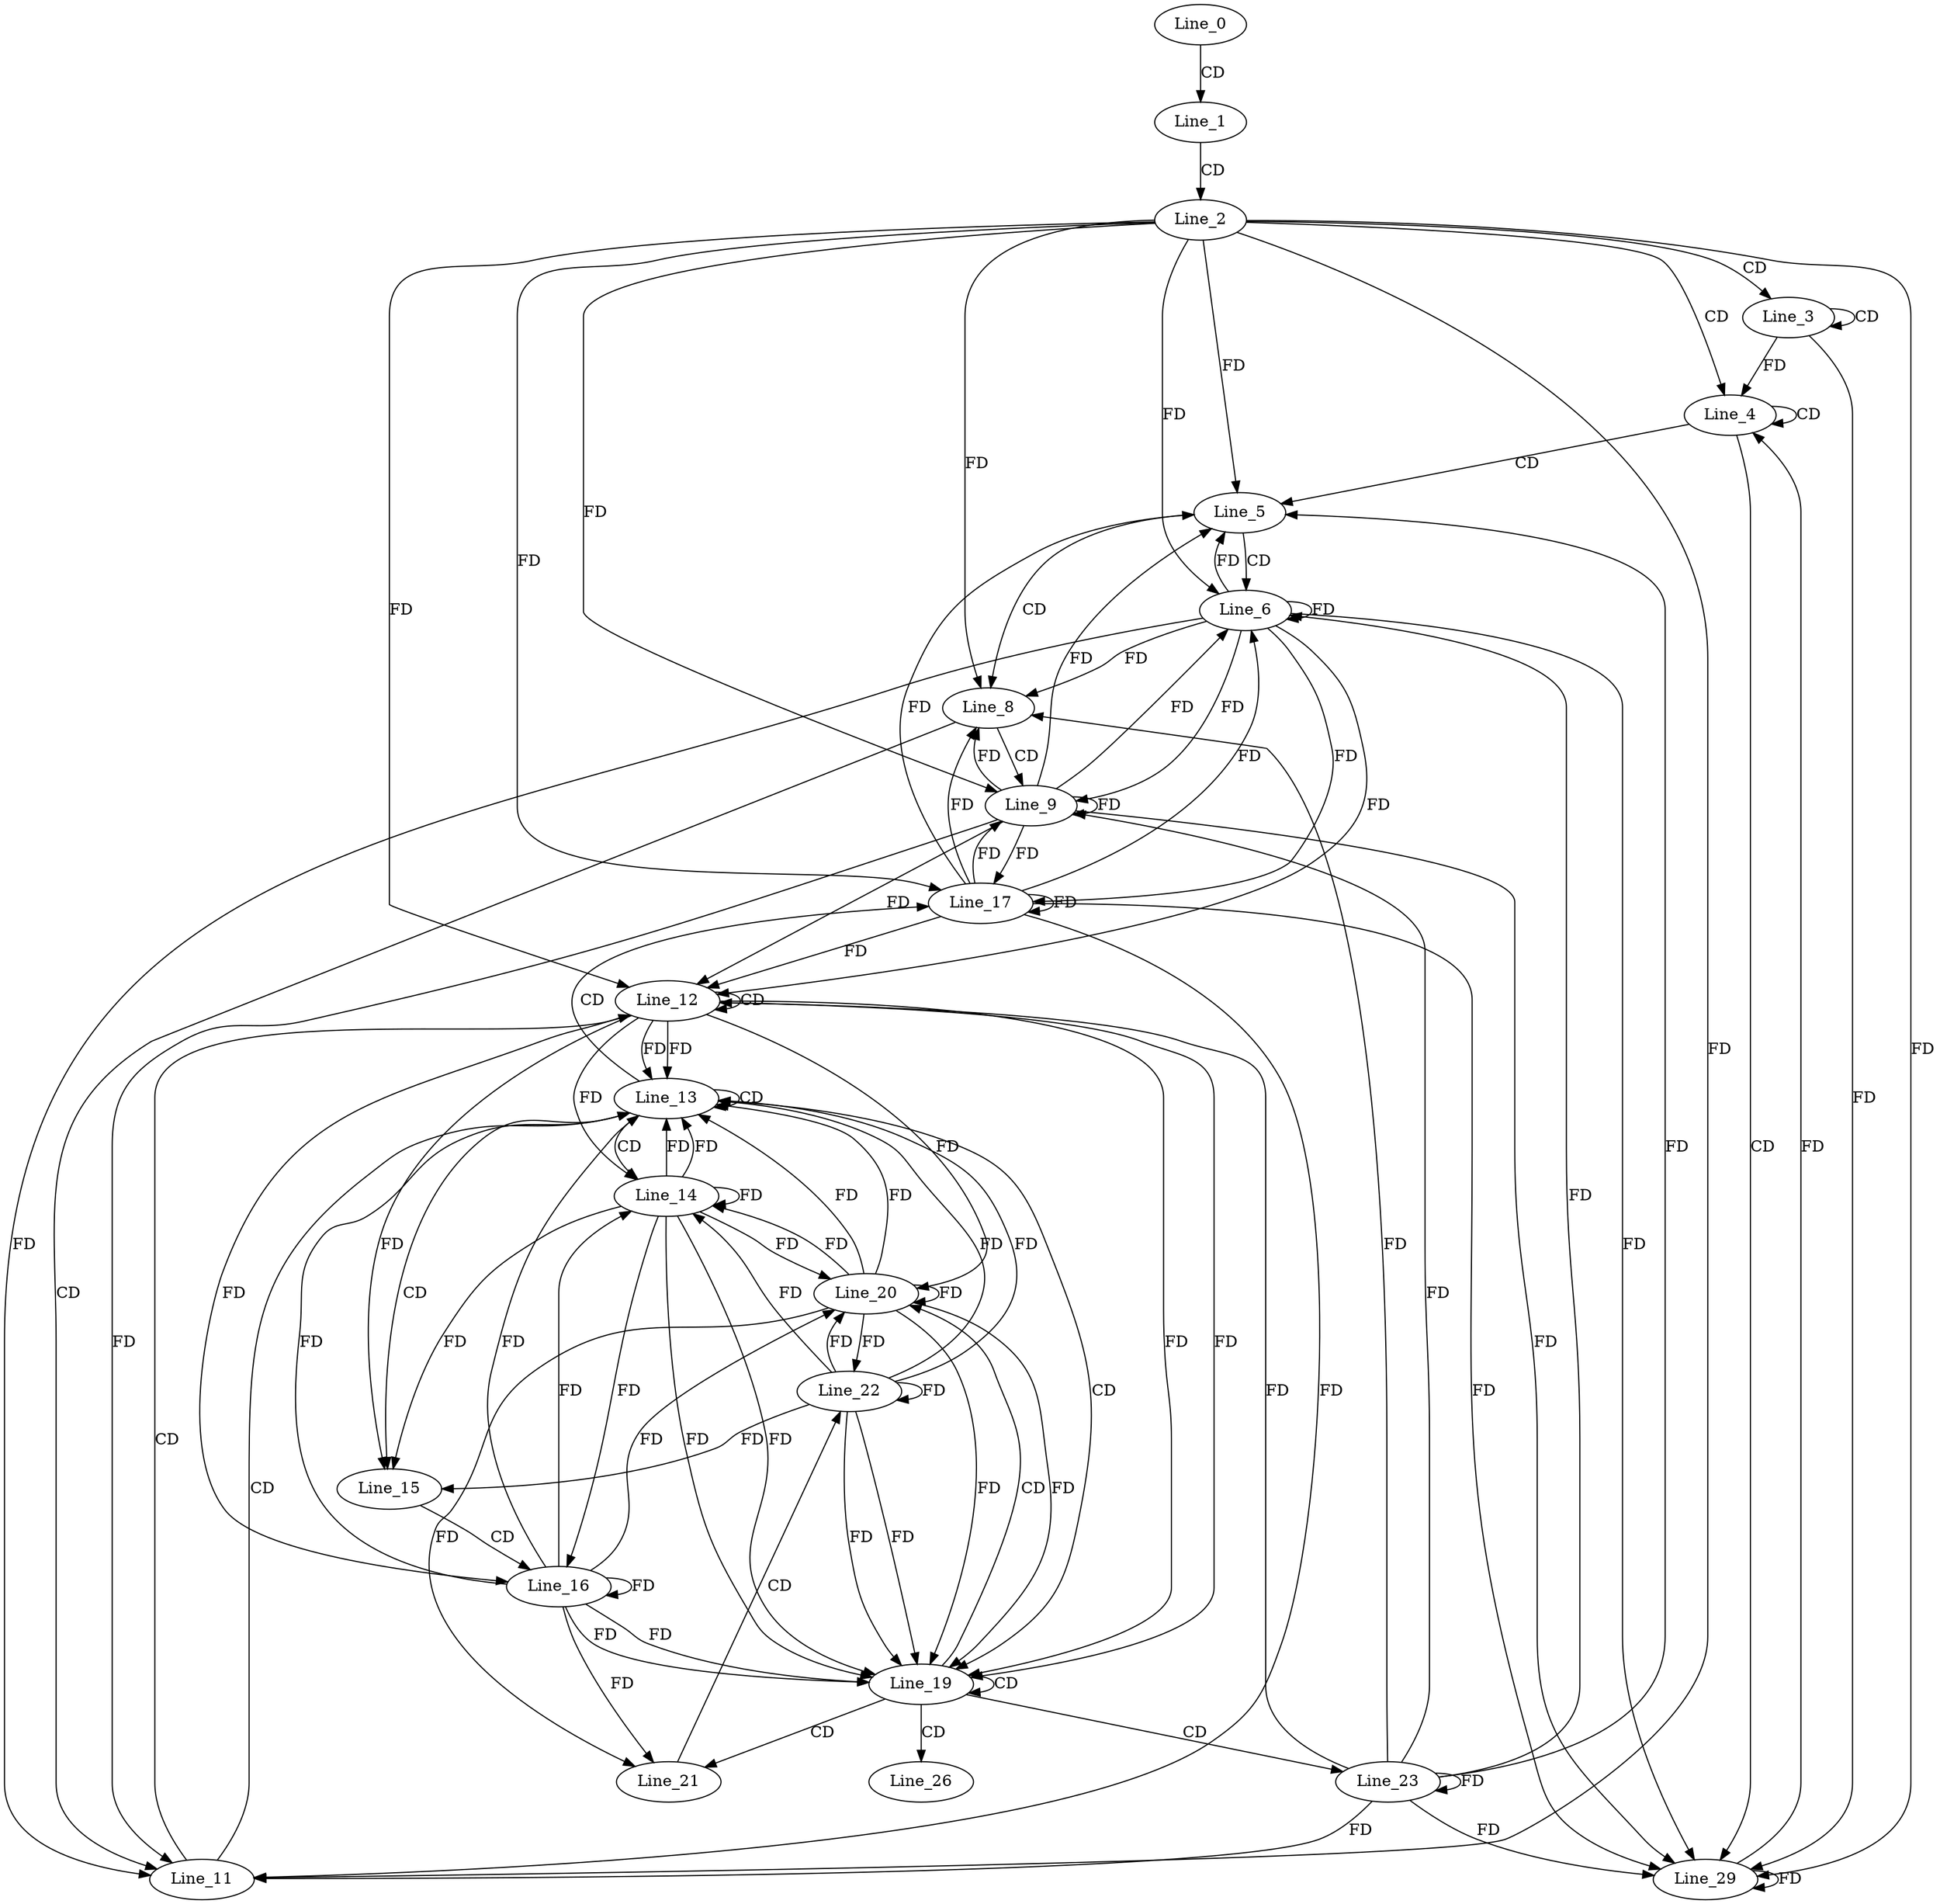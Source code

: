 digraph G {
  Line_0;
  Line_1;
  Line_2;
  Line_3;
  Line_3;
  Line_4;
  Line_5;
  Line_5;
  Line_6;
  Line_6;
  Line_6;
  Line_6;
  Line_6;
  Line_6;
  Line_6;
  Line_8;
  Line_8;
  Line_9;
  Line_9;
  Line_9;
  Line_9;
  Line_9;
  Line_9;
  Line_11;
  Line_11;
  Line_12;
  Line_12;
  Line_13;
  Line_13;
  Line_14;
  Line_14;
  Line_14;
  Line_15;
  Line_15;
  Line_16;
  Line_17;
  Line_17;
  Line_17;
  Line_17;
  Line_17;
  Line_19;
  Line_19;
  Line_20;
  Line_20;
  Line_20;
  Line_21;
  Line_21;
  Line_22;
  Line_23;
  Line_23;
  Line_23;
  Line_23;
  Line_23;
  Line_26;
  Line_29;
  Line_29;
  Line_0 -> Line_1 [ label="CD" ];
  Line_1 -> Line_2 [ label="CD" ];
  Line_2 -> Line_3 [ label="CD" ];
  Line_3 -> Line_3 [ label="CD" ];
  Line_2 -> Line_4 [ label="CD" ];
  Line_4 -> Line_4 [ label="CD" ];
  Line_3 -> Line_4 [ label="FD" ];
  Line_4 -> Line_5 [ label="CD" ];
  Line_2 -> Line_5 [ label="FD" ];
  Line_5 -> Line_6 [ label="CD" ];
  Line_6 -> Line_6 [ label="FD" ];
  Line_2 -> Line_6 [ label="FD" ];
  Line_5 -> Line_8 [ label="CD" ];
  Line_6 -> Line_8 [ label="FD" ];
  Line_2 -> Line_8 [ label="FD" ];
  Line_8 -> Line_9 [ label="CD" ];
  Line_6 -> Line_9 [ label="FD" ];
  Line_9 -> Line_9 [ label="FD" ];
  Line_2 -> Line_9 [ label="FD" ];
  Line_8 -> Line_11 [ label="CD" ];
  Line_6 -> Line_11 [ label="FD" ];
  Line_9 -> Line_11 [ label="FD" ];
  Line_2 -> Line_11 [ label="FD" ];
  Line_11 -> Line_12 [ label="CD" ];
  Line_12 -> Line_12 [ label="CD" ];
  Line_6 -> Line_12 [ label="FD" ];
  Line_9 -> Line_12 [ label="FD" ];
  Line_2 -> Line_12 [ label="FD" ];
  Line_11 -> Line_13 [ label="CD" ];
  Line_12 -> Line_13 [ label="FD" ];
  Line_13 -> Line_13 [ label="CD" ];
  Line_12 -> Line_13 [ label="FD" ];
  Line_13 -> Line_14 [ label="CD" ];
  Line_12 -> Line_14 [ label="FD" ];
  Line_14 -> Line_14 [ label="FD" ];
  Line_13 -> Line_15 [ label="CD" ];
  Line_12 -> Line_15 [ label="FD" ];
  Line_14 -> Line_15 [ label="FD" ];
  Line_15 -> Line_16 [ label="CD" ];
  Line_12 -> Line_16 [ label="FD" ];
  Line_14 -> Line_16 [ label="FD" ];
  Line_16 -> Line_16 [ label="FD" ];
  Line_13 -> Line_17 [ label="CD" ];
  Line_6 -> Line_17 [ label="FD" ];
  Line_9 -> Line_17 [ label="FD" ];
  Line_17 -> Line_17 [ label="FD" ];
  Line_2 -> Line_17 [ label="FD" ];
  Line_13 -> Line_19 [ label="CD" ];
  Line_12 -> Line_19 [ label="FD" ];
  Line_14 -> Line_19 [ label="FD" ];
  Line_16 -> Line_19 [ label="FD" ];
  Line_19 -> Line_19 [ label="CD" ];
  Line_12 -> Line_19 [ label="FD" ];
  Line_14 -> Line_19 [ label="FD" ];
  Line_16 -> Line_19 [ label="FD" ];
  Line_19 -> Line_20 [ label="CD" ];
  Line_12 -> Line_20 [ label="FD" ];
  Line_14 -> Line_20 [ label="FD" ];
  Line_16 -> Line_20 [ label="FD" ];
  Line_20 -> Line_20 [ label="FD" ];
  Line_19 -> Line_21 [ label="CD" ];
  Line_16 -> Line_21 [ label="FD" ];
  Line_20 -> Line_21 [ label="FD" ];
  Line_21 -> Line_22 [ label="CD" ];
  Line_20 -> Line_22 [ label="FD" ];
  Line_22 -> Line_22 [ label="FD" ];
  Line_19 -> Line_23 [ label="CD" ];
  Line_23 -> Line_23 [ label="FD" ];
  Line_19 -> Line_26 [ label="CD" ];
  Line_4 -> Line_29 [ label="CD" ];
  Line_29 -> Line_29 [ label="FD" ];
  Line_3 -> Line_29 [ label="FD" ];
  Line_6 -> Line_29 [ label="FD" ];
  Line_9 -> Line_29 [ label="FD" ];
  Line_17 -> Line_29 [ label="FD" ];
  Line_23 -> Line_29 [ label="FD" ];
  Line_2 -> Line_29 [ label="FD" ];
  Line_29 -> Line_4 [ label="FD" ];
  Line_6 -> Line_5 [ label="FD" ];
  Line_9 -> Line_5 [ label="FD" ];
  Line_17 -> Line_5 [ label="FD" ];
  Line_23 -> Line_5 [ label="FD" ];
  Line_9 -> Line_6 [ label="FD" ];
  Line_17 -> Line_6 [ label="FD" ];
  Line_23 -> Line_6 [ label="FD" ];
  Line_9 -> Line_8 [ label="FD" ];
  Line_17 -> Line_8 [ label="FD" ];
  Line_23 -> Line_8 [ label="FD" ];
  Line_17 -> Line_9 [ label="FD" ];
  Line_23 -> Line_9 [ label="FD" ];
  Line_17 -> Line_11 [ label="FD" ];
  Line_23 -> Line_11 [ label="FD" ];
  Line_17 -> Line_12 [ label="FD" ];
  Line_23 -> Line_12 [ label="FD" ];
  Line_14 -> Line_13 [ label="FD" ];
  Line_16 -> Line_13 [ label="FD" ];
  Line_20 -> Line_13 [ label="FD" ];
  Line_22 -> Line_13 [ label="FD" ];
  Line_14 -> Line_13 [ label="FD" ];
  Line_16 -> Line_13 [ label="FD" ];
  Line_20 -> Line_13 [ label="FD" ];
  Line_22 -> Line_13 [ label="FD" ];
  Line_16 -> Line_14 [ label="FD" ];
  Line_20 -> Line_14 [ label="FD" ];
  Line_22 -> Line_14 [ label="FD" ];
  Line_22 -> Line_15 [ label="FD" ];
  Line_20 -> Line_19 [ label="FD" ];
  Line_22 -> Line_19 [ label="FD" ];
  Line_20 -> Line_19 [ label="FD" ];
  Line_22 -> Line_19 [ label="FD" ];
  Line_22 -> Line_20 [ label="FD" ];
}
